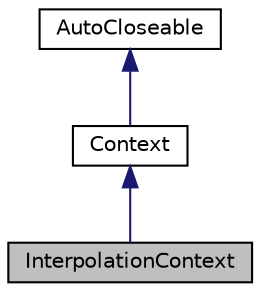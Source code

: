 digraph "InterpolationContext"
{
  edge [fontname="Helvetica",fontsize="10",labelfontname="Helvetica",labelfontsize="10"];
  node [fontname="Helvetica",fontsize="10",shape=record];
  Node0 [label="InterpolationContext",height=0.2,width=0.4,color="black", fillcolor="grey75", style="filled", fontcolor="black"];
  Node1 -> Node0 [dir="back",color="midnightblue",fontsize="10",style="solid",fontname="Helvetica"];
  Node1 [label="Context",height=0.2,width=0.4,color="black", fillcolor="white", style="filled",URL="$classcom_1_1microsoft_1_1z3_1_1_context.html"];
  Node2 -> Node1 [dir="back",color="midnightblue",fontsize="10",style="solid",fontname="Helvetica"];
  Node2 [label="AutoCloseable",height=0.2,width=0.4,color="black", fillcolor="white", style="filled",URL="$class_auto_closeable.html"];
}
